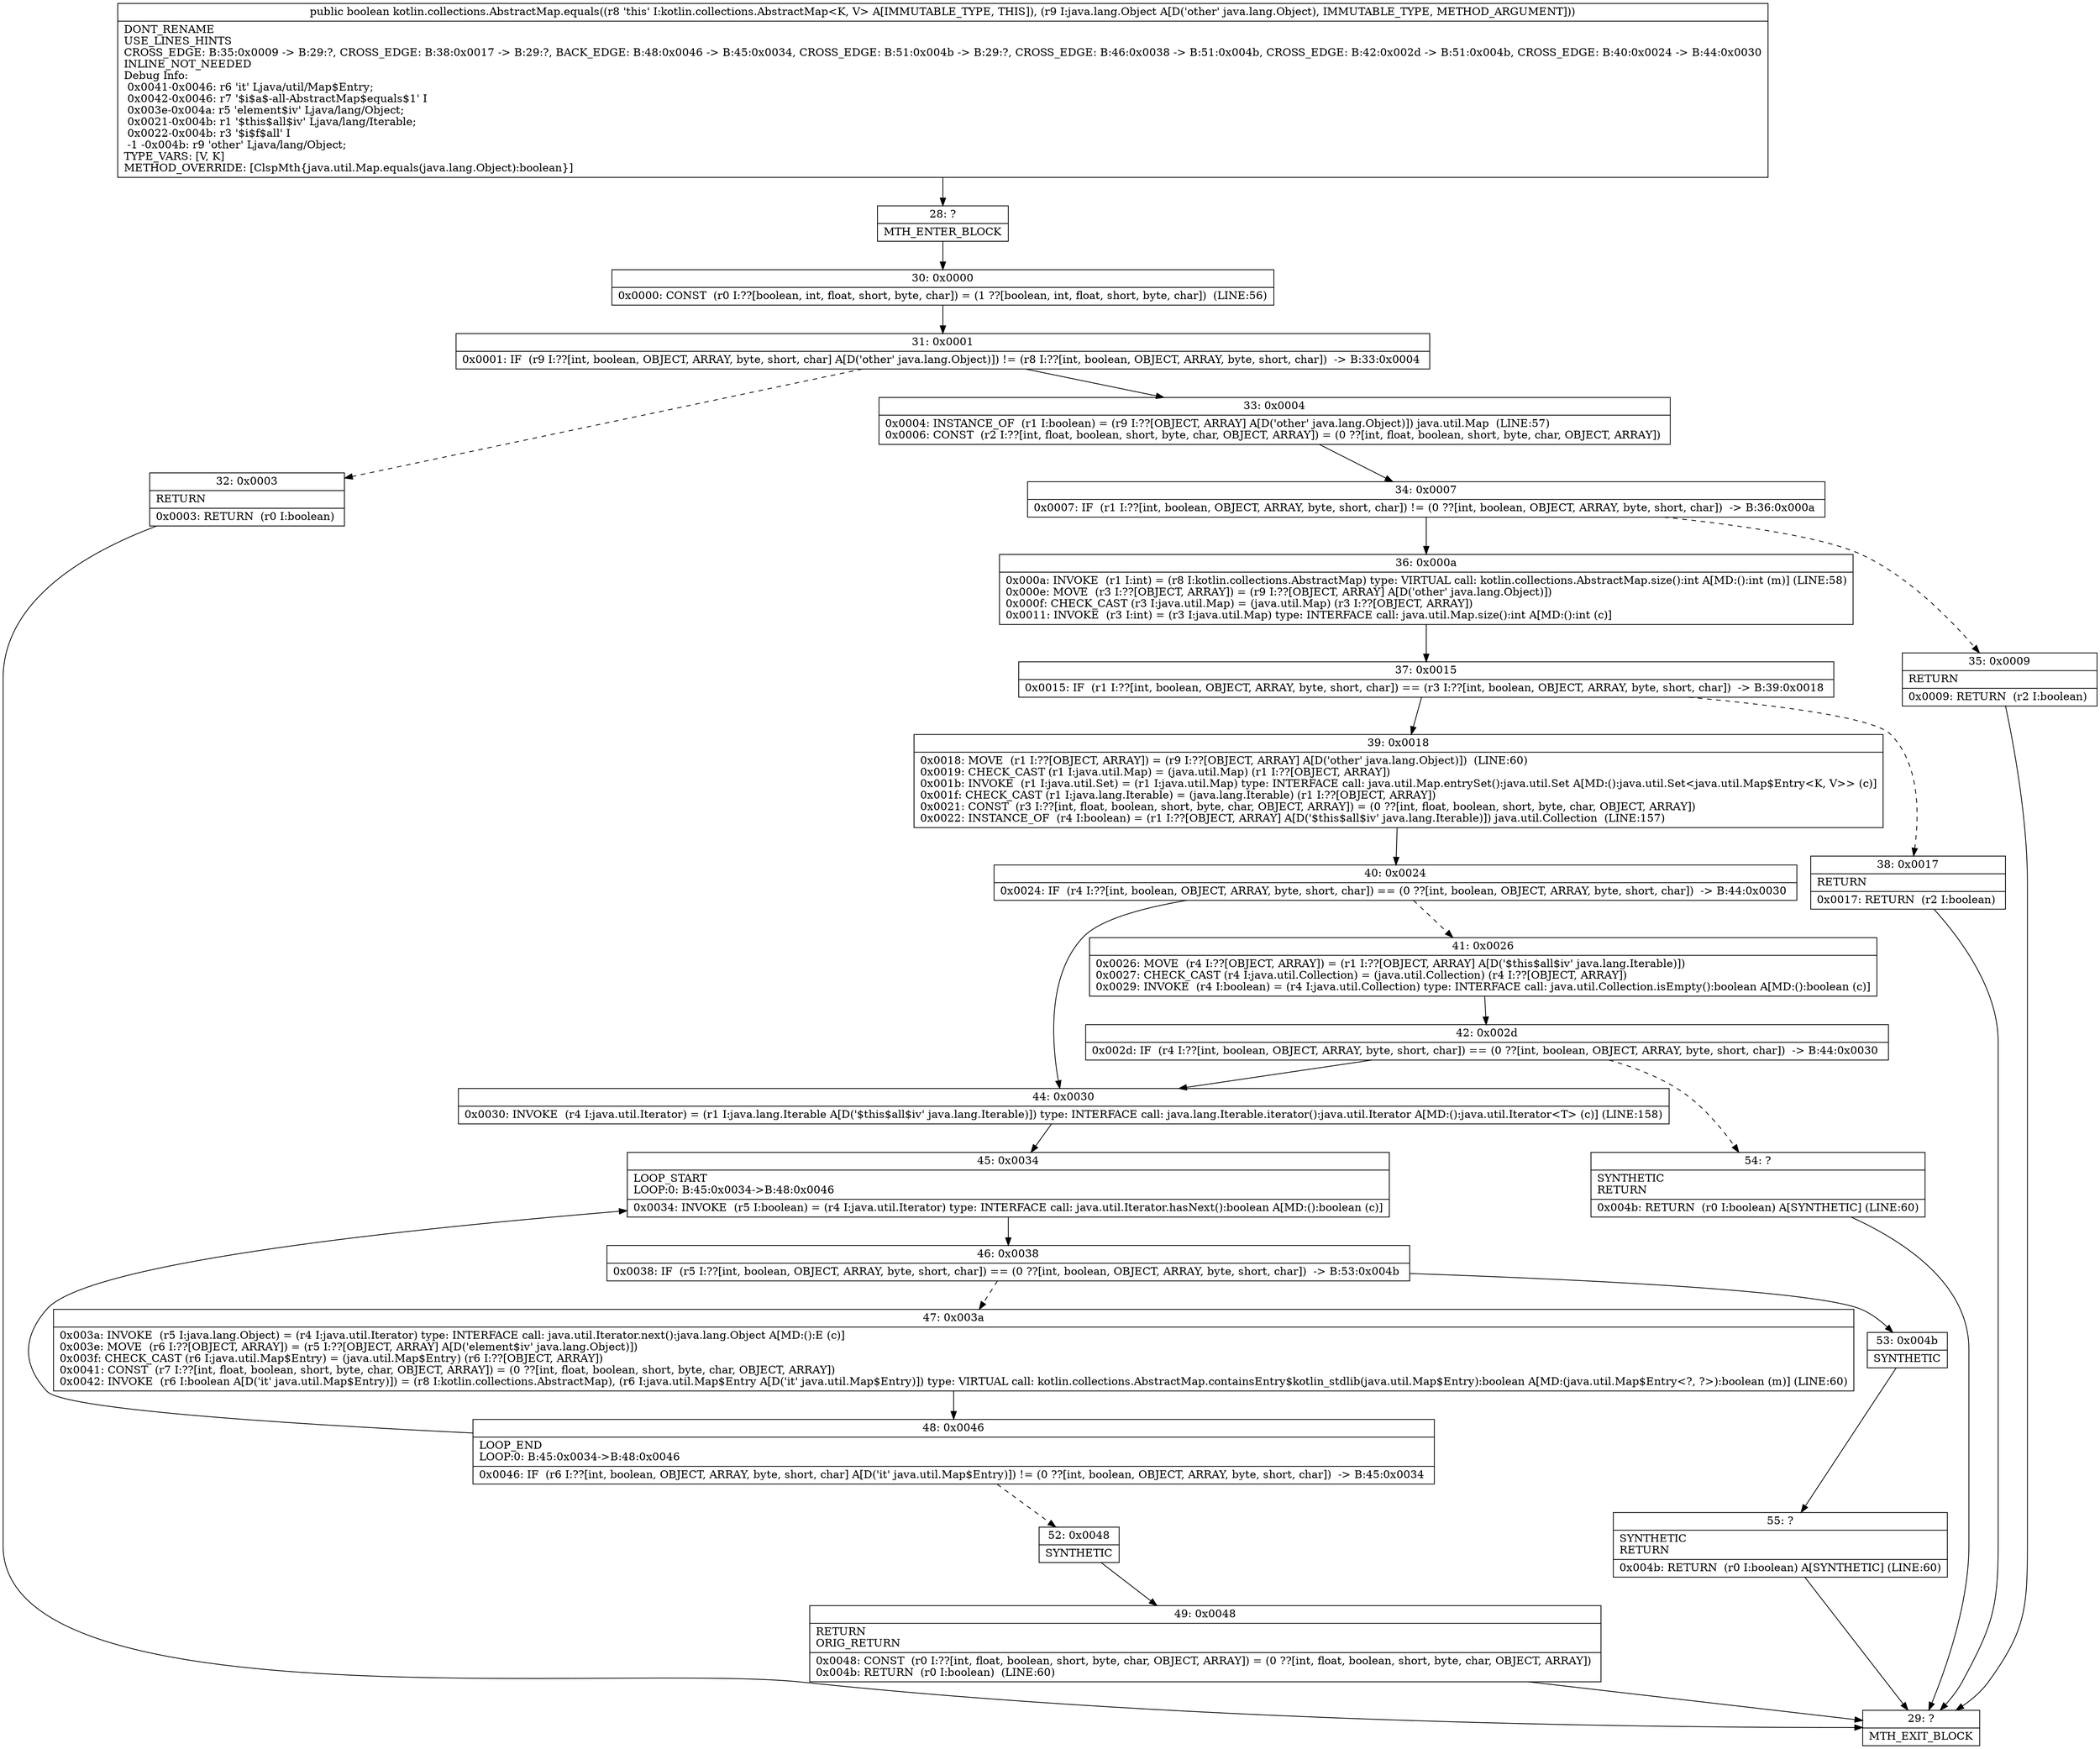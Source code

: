 digraph "CFG forkotlin.collections.AbstractMap.equals(Ljava\/lang\/Object;)Z" {
Node_28 [shape=record,label="{28\:\ ?|MTH_ENTER_BLOCK\l}"];
Node_30 [shape=record,label="{30\:\ 0x0000|0x0000: CONST  (r0 I:??[boolean, int, float, short, byte, char]) = (1 ??[boolean, int, float, short, byte, char])  (LINE:56)\l}"];
Node_31 [shape=record,label="{31\:\ 0x0001|0x0001: IF  (r9 I:??[int, boolean, OBJECT, ARRAY, byte, short, char] A[D('other' java.lang.Object)]) != (r8 I:??[int, boolean, OBJECT, ARRAY, byte, short, char])  \-\> B:33:0x0004 \l}"];
Node_32 [shape=record,label="{32\:\ 0x0003|RETURN\l|0x0003: RETURN  (r0 I:boolean) \l}"];
Node_29 [shape=record,label="{29\:\ ?|MTH_EXIT_BLOCK\l}"];
Node_33 [shape=record,label="{33\:\ 0x0004|0x0004: INSTANCE_OF  (r1 I:boolean) = (r9 I:??[OBJECT, ARRAY] A[D('other' java.lang.Object)]) java.util.Map  (LINE:57)\l0x0006: CONST  (r2 I:??[int, float, boolean, short, byte, char, OBJECT, ARRAY]) = (0 ??[int, float, boolean, short, byte, char, OBJECT, ARRAY]) \l}"];
Node_34 [shape=record,label="{34\:\ 0x0007|0x0007: IF  (r1 I:??[int, boolean, OBJECT, ARRAY, byte, short, char]) != (0 ??[int, boolean, OBJECT, ARRAY, byte, short, char])  \-\> B:36:0x000a \l}"];
Node_35 [shape=record,label="{35\:\ 0x0009|RETURN\l|0x0009: RETURN  (r2 I:boolean) \l}"];
Node_36 [shape=record,label="{36\:\ 0x000a|0x000a: INVOKE  (r1 I:int) = (r8 I:kotlin.collections.AbstractMap) type: VIRTUAL call: kotlin.collections.AbstractMap.size():int A[MD:():int (m)] (LINE:58)\l0x000e: MOVE  (r3 I:??[OBJECT, ARRAY]) = (r9 I:??[OBJECT, ARRAY] A[D('other' java.lang.Object)]) \l0x000f: CHECK_CAST (r3 I:java.util.Map) = (java.util.Map) (r3 I:??[OBJECT, ARRAY]) \l0x0011: INVOKE  (r3 I:int) = (r3 I:java.util.Map) type: INTERFACE call: java.util.Map.size():int A[MD:():int (c)]\l}"];
Node_37 [shape=record,label="{37\:\ 0x0015|0x0015: IF  (r1 I:??[int, boolean, OBJECT, ARRAY, byte, short, char]) == (r3 I:??[int, boolean, OBJECT, ARRAY, byte, short, char])  \-\> B:39:0x0018 \l}"];
Node_38 [shape=record,label="{38\:\ 0x0017|RETURN\l|0x0017: RETURN  (r2 I:boolean) \l}"];
Node_39 [shape=record,label="{39\:\ 0x0018|0x0018: MOVE  (r1 I:??[OBJECT, ARRAY]) = (r9 I:??[OBJECT, ARRAY] A[D('other' java.lang.Object)])  (LINE:60)\l0x0019: CHECK_CAST (r1 I:java.util.Map) = (java.util.Map) (r1 I:??[OBJECT, ARRAY]) \l0x001b: INVOKE  (r1 I:java.util.Set) = (r1 I:java.util.Map) type: INTERFACE call: java.util.Map.entrySet():java.util.Set A[MD:():java.util.Set\<java.util.Map$Entry\<K, V\>\> (c)]\l0x001f: CHECK_CAST (r1 I:java.lang.Iterable) = (java.lang.Iterable) (r1 I:??[OBJECT, ARRAY]) \l0x0021: CONST  (r3 I:??[int, float, boolean, short, byte, char, OBJECT, ARRAY]) = (0 ??[int, float, boolean, short, byte, char, OBJECT, ARRAY]) \l0x0022: INSTANCE_OF  (r4 I:boolean) = (r1 I:??[OBJECT, ARRAY] A[D('$this$all$iv' java.lang.Iterable)]) java.util.Collection  (LINE:157)\l}"];
Node_40 [shape=record,label="{40\:\ 0x0024|0x0024: IF  (r4 I:??[int, boolean, OBJECT, ARRAY, byte, short, char]) == (0 ??[int, boolean, OBJECT, ARRAY, byte, short, char])  \-\> B:44:0x0030 \l}"];
Node_41 [shape=record,label="{41\:\ 0x0026|0x0026: MOVE  (r4 I:??[OBJECT, ARRAY]) = (r1 I:??[OBJECT, ARRAY] A[D('$this$all$iv' java.lang.Iterable)]) \l0x0027: CHECK_CAST (r4 I:java.util.Collection) = (java.util.Collection) (r4 I:??[OBJECT, ARRAY]) \l0x0029: INVOKE  (r4 I:boolean) = (r4 I:java.util.Collection) type: INTERFACE call: java.util.Collection.isEmpty():boolean A[MD:():boolean (c)]\l}"];
Node_42 [shape=record,label="{42\:\ 0x002d|0x002d: IF  (r4 I:??[int, boolean, OBJECT, ARRAY, byte, short, char]) == (0 ??[int, boolean, OBJECT, ARRAY, byte, short, char])  \-\> B:44:0x0030 \l}"];
Node_54 [shape=record,label="{54\:\ ?|SYNTHETIC\lRETURN\l|0x004b: RETURN  (r0 I:boolean) A[SYNTHETIC] (LINE:60)\l}"];
Node_44 [shape=record,label="{44\:\ 0x0030|0x0030: INVOKE  (r4 I:java.util.Iterator) = (r1 I:java.lang.Iterable A[D('$this$all$iv' java.lang.Iterable)]) type: INTERFACE call: java.lang.Iterable.iterator():java.util.Iterator A[MD:():java.util.Iterator\<T\> (c)] (LINE:158)\l}"];
Node_45 [shape=record,label="{45\:\ 0x0034|LOOP_START\lLOOP:0: B:45:0x0034\-\>B:48:0x0046\l|0x0034: INVOKE  (r5 I:boolean) = (r4 I:java.util.Iterator) type: INTERFACE call: java.util.Iterator.hasNext():boolean A[MD:():boolean (c)]\l}"];
Node_46 [shape=record,label="{46\:\ 0x0038|0x0038: IF  (r5 I:??[int, boolean, OBJECT, ARRAY, byte, short, char]) == (0 ??[int, boolean, OBJECT, ARRAY, byte, short, char])  \-\> B:53:0x004b \l}"];
Node_47 [shape=record,label="{47\:\ 0x003a|0x003a: INVOKE  (r5 I:java.lang.Object) = (r4 I:java.util.Iterator) type: INTERFACE call: java.util.Iterator.next():java.lang.Object A[MD:():E (c)]\l0x003e: MOVE  (r6 I:??[OBJECT, ARRAY]) = (r5 I:??[OBJECT, ARRAY] A[D('element$iv' java.lang.Object)]) \l0x003f: CHECK_CAST (r6 I:java.util.Map$Entry) = (java.util.Map$Entry) (r6 I:??[OBJECT, ARRAY]) \l0x0041: CONST  (r7 I:??[int, float, boolean, short, byte, char, OBJECT, ARRAY]) = (0 ??[int, float, boolean, short, byte, char, OBJECT, ARRAY]) \l0x0042: INVOKE  (r6 I:boolean A[D('it' java.util.Map$Entry)]) = (r8 I:kotlin.collections.AbstractMap), (r6 I:java.util.Map$Entry A[D('it' java.util.Map$Entry)]) type: VIRTUAL call: kotlin.collections.AbstractMap.containsEntry$kotlin_stdlib(java.util.Map$Entry):boolean A[MD:(java.util.Map$Entry\<?, ?\>):boolean (m)] (LINE:60)\l}"];
Node_48 [shape=record,label="{48\:\ 0x0046|LOOP_END\lLOOP:0: B:45:0x0034\-\>B:48:0x0046\l|0x0046: IF  (r6 I:??[int, boolean, OBJECT, ARRAY, byte, short, char] A[D('it' java.util.Map$Entry)]) != (0 ??[int, boolean, OBJECT, ARRAY, byte, short, char])  \-\> B:45:0x0034 \l}"];
Node_52 [shape=record,label="{52\:\ 0x0048|SYNTHETIC\l}"];
Node_49 [shape=record,label="{49\:\ 0x0048|RETURN\lORIG_RETURN\l|0x0048: CONST  (r0 I:??[int, float, boolean, short, byte, char, OBJECT, ARRAY]) = (0 ??[int, float, boolean, short, byte, char, OBJECT, ARRAY]) \l0x004b: RETURN  (r0 I:boolean)  (LINE:60)\l}"];
Node_53 [shape=record,label="{53\:\ 0x004b|SYNTHETIC\l}"];
Node_55 [shape=record,label="{55\:\ ?|SYNTHETIC\lRETURN\l|0x004b: RETURN  (r0 I:boolean) A[SYNTHETIC] (LINE:60)\l}"];
MethodNode[shape=record,label="{public boolean kotlin.collections.AbstractMap.equals((r8 'this' I:kotlin.collections.AbstractMap\<K, V\> A[IMMUTABLE_TYPE, THIS]), (r9 I:java.lang.Object A[D('other' java.lang.Object), IMMUTABLE_TYPE, METHOD_ARGUMENT]))  | DONT_RENAME\lUSE_LINES_HINTS\lCROSS_EDGE: B:35:0x0009 \-\> B:29:?, CROSS_EDGE: B:38:0x0017 \-\> B:29:?, BACK_EDGE: B:48:0x0046 \-\> B:45:0x0034, CROSS_EDGE: B:51:0x004b \-\> B:29:?, CROSS_EDGE: B:46:0x0038 \-\> B:51:0x004b, CROSS_EDGE: B:42:0x002d \-\> B:51:0x004b, CROSS_EDGE: B:40:0x0024 \-\> B:44:0x0030\lINLINE_NOT_NEEDED\lDebug Info:\l  0x0041\-0x0046: r6 'it' Ljava\/util\/Map$Entry;\l  0x0042\-0x0046: r7 '$i$a$\-all\-AbstractMap$equals$1' I\l  0x003e\-0x004a: r5 'element$iv' Ljava\/lang\/Object;\l  0x0021\-0x004b: r1 '$this$all$iv' Ljava\/lang\/Iterable;\l  0x0022\-0x004b: r3 '$i$f$all' I\l  \-1 \-0x004b: r9 'other' Ljava\/lang\/Object;\lTYPE_VARS: [V, K]\lMETHOD_OVERRIDE: [ClspMth\{java.util.Map.equals(java.lang.Object):boolean\}]\l}"];
MethodNode -> Node_28;Node_28 -> Node_30;
Node_30 -> Node_31;
Node_31 -> Node_32[style=dashed];
Node_31 -> Node_33;
Node_32 -> Node_29;
Node_33 -> Node_34;
Node_34 -> Node_35[style=dashed];
Node_34 -> Node_36;
Node_35 -> Node_29;
Node_36 -> Node_37;
Node_37 -> Node_38[style=dashed];
Node_37 -> Node_39;
Node_38 -> Node_29;
Node_39 -> Node_40;
Node_40 -> Node_41[style=dashed];
Node_40 -> Node_44;
Node_41 -> Node_42;
Node_42 -> Node_44;
Node_42 -> Node_54[style=dashed];
Node_54 -> Node_29;
Node_44 -> Node_45;
Node_45 -> Node_46;
Node_46 -> Node_47[style=dashed];
Node_46 -> Node_53;
Node_47 -> Node_48;
Node_48 -> Node_45;
Node_48 -> Node_52[style=dashed];
Node_52 -> Node_49;
Node_49 -> Node_29;
Node_53 -> Node_55;
Node_55 -> Node_29;
}

